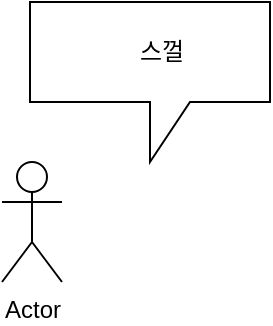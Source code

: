 <mxfile version="24.1.0" type="github">
  <diagram name="페이지-1" id="iFx8h8ma6f4BTEdZsqtg">
    <mxGraphModel dx="1266" dy="557" grid="1" gridSize="10" guides="1" tooltips="1" connect="1" arrows="1" fold="1" page="1" pageScale="1" pageWidth="827" pageHeight="1169" math="0" shadow="0">
      <root>
        <mxCell id="0" />
        <mxCell id="1" parent="0" />
        <mxCell id="X4Z0hcjLxXslhkN1ao24-1" value="Actor" style="shape=umlActor;verticalLabelPosition=bottom;verticalAlign=top;html=1;outlineConnect=0;" vertex="1" parent="1">
          <mxGeometry x="400" y="260" width="30" height="60" as="geometry" />
        </mxCell>
        <mxCell id="X4Z0hcjLxXslhkN1ao24-3" value="" style="shape=callout;whiteSpace=wrap;html=1;perimeter=calloutPerimeter;" vertex="1" parent="1">
          <mxGeometry x="414" y="180" width="120" height="80" as="geometry" />
        </mxCell>
        <mxCell id="X4Z0hcjLxXslhkN1ao24-2" value="스껄" style="text;html=1;align=center;verticalAlign=middle;whiteSpace=wrap;rounded=0;" vertex="1" parent="1">
          <mxGeometry x="450" y="190" width="60" height="30" as="geometry" />
        </mxCell>
      </root>
    </mxGraphModel>
  </diagram>
</mxfile>
